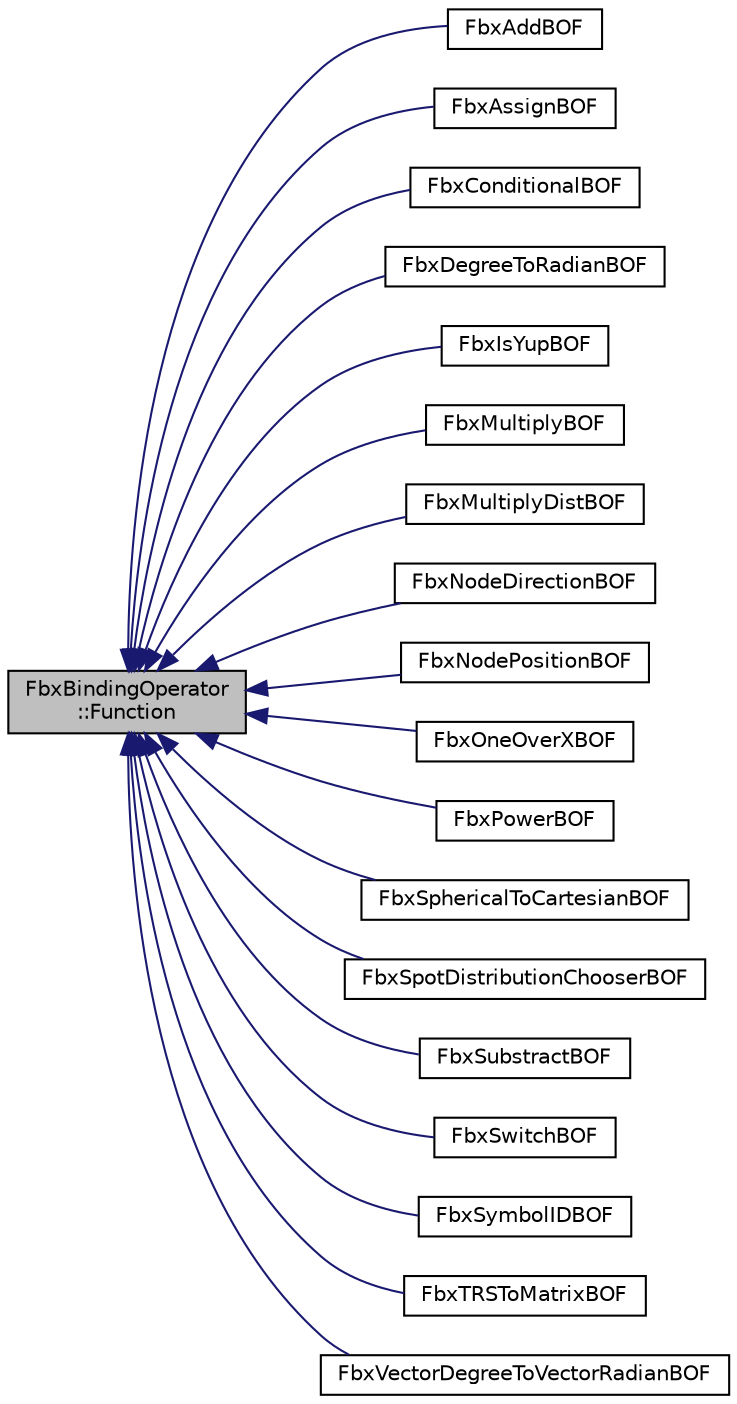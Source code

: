 digraph "FbxBindingOperator::Function"
{
  edge [fontname="Helvetica",fontsize="10",labelfontname="Helvetica",labelfontsize="10"];
  node [fontname="Helvetica",fontsize="10",shape=record];
  rankdir="LR";
  Node0 [label="FbxBindingOperator\l::Function",height=0.2,width=0.4,color="black", fillcolor="grey75", style="filled", fontcolor="black"];
  Node0 -> Node1 [dir="back",color="midnightblue",fontsize="10",style="solid",fontname="Helvetica"];
  Node1 [label="FbxAddBOF",height=0.2,width=0.4,color="black", fillcolor="white", style="filled",URL="$class_fbx_add_b_o_f.html"];
  Node0 -> Node2 [dir="back",color="midnightblue",fontsize="10",style="solid",fontname="Helvetica"];
  Node2 [label="FbxAssignBOF",height=0.2,width=0.4,color="black", fillcolor="white", style="filled",URL="$class_fbx_assign_b_o_f.html"];
  Node0 -> Node3 [dir="back",color="midnightblue",fontsize="10",style="solid",fontname="Helvetica"];
  Node3 [label="FbxConditionalBOF",height=0.2,width=0.4,color="black", fillcolor="white", style="filled",URL="$class_fbx_conditional_b_o_f.html"];
  Node0 -> Node4 [dir="back",color="midnightblue",fontsize="10",style="solid",fontname="Helvetica"];
  Node4 [label="FbxDegreeToRadianBOF",height=0.2,width=0.4,color="black", fillcolor="white", style="filled",URL="$class_fbx_degree_to_radian_b_o_f.html"];
  Node0 -> Node5 [dir="back",color="midnightblue",fontsize="10",style="solid",fontname="Helvetica"];
  Node5 [label="FbxIsYupBOF",height=0.2,width=0.4,color="black", fillcolor="white", style="filled",URL="$class_fbx_is_yup_b_o_f.html"];
  Node0 -> Node6 [dir="back",color="midnightblue",fontsize="10",style="solid",fontname="Helvetica"];
  Node6 [label="FbxMultiplyBOF",height=0.2,width=0.4,color="black", fillcolor="white", style="filled",URL="$class_fbx_multiply_b_o_f.html"];
  Node0 -> Node7 [dir="back",color="midnightblue",fontsize="10",style="solid",fontname="Helvetica"];
  Node7 [label="FbxMultiplyDistBOF",height=0.2,width=0.4,color="black", fillcolor="white", style="filled",URL="$class_fbx_multiply_dist_b_o_f.html"];
  Node0 -> Node8 [dir="back",color="midnightblue",fontsize="10",style="solid",fontname="Helvetica"];
  Node8 [label="FbxNodeDirectionBOF",height=0.2,width=0.4,color="black", fillcolor="white", style="filled",URL="$class_fbx_node_direction_b_o_f.html"];
  Node0 -> Node9 [dir="back",color="midnightblue",fontsize="10",style="solid",fontname="Helvetica"];
  Node9 [label="FbxNodePositionBOF",height=0.2,width=0.4,color="black", fillcolor="white", style="filled",URL="$class_fbx_node_position_b_o_f.html"];
  Node0 -> Node10 [dir="back",color="midnightblue",fontsize="10",style="solid",fontname="Helvetica"];
  Node10 [label="FbxOneOverXBOF",height=0.2,width=0.4,color="black", fillcolor="white", style="filled",URL="$class_fbx_one_over_x_b_o_f.html"];
  Node0 -> Node11 [dir="back",color="midnightblue",fontsize="10",style="solid",fontname="Helvetica"];
  Node11 [label="FbxPowerBOF",height=0.2,width=0.4,color="black", fillcolor="white", style="filled",URL="$class_fbx_power_b_o_f.html"];
  Node0 -> Node12 [dir="back",color="midnightblue",fontsize="10",style="solid",fontname="Helvetica"];
  Node12 [label="FbxSphericalToCartesianBOF",height=0.2,width=0.4,color="black", fillcolor="white", style="filled",URL="$class_fbx_spherical_to_cartesian_b_o_f.html"];
  Node0 -> Node13 [dir="back",color="midnightblue",fontsize="10",style="solid",fontname="Helvetica"];
  Node13 [label="FbxSpotDistributionChooserBOF",height=0.2,width=0.4,color="black", fillcolor="white", style="filled",URL="$class_fbx_spot_distribution_chooser_b_o_f.html"];
  Node0 -> Node14 [dir="back",color="midnightblue",fontsize="10",style="solid",fontname="Helvetica"];
  Node14 [label="FbxSubstractBOF",height=0.2,width=0.4,color="black", fillcolor="white", style="filled",URL="$class_fbx_substract_b_o_f.html"];
  Node0 -> Node15 [dir="back",color="midnightblue",fontsize="10",style="solid",fontname="Helvetica"];
  Node15 [label="FbxSwitchBOF",height=0.2,width=0.4,color="black", fillcolor="white", style="filled",URL="$class_fbx_switch_b_o_f.html"];
  Node0 -> Node16 [dir="back",color="midnightblue",fontsize="10",style="solid",fontname="Helvetica"];
  Node16 [label="FbxSymbolIDBOF",height=0.2,width=0.4,color="black", fillcolor="white", style="filled",URL="$class_fbx_symbol_i_d_b_o_f.html"];
  Node0 -> Node17 [dir="back",color="midnightblue",fontsize="10",style="solid",fontname="Helvetica"];
  Node17 [label="FbxTRSToMatrixBOF",height=0.2,width=0.4,color="black", fillcolor="white", style="filled",URL="$class_fbx_t_r_s_to_matrix_b_o_f.html"];
  Node0 -> Node18 [dir="back",color="midnightblue",fontsize="10",style="solid",fontname="Helvetica"];
  Node18 [label="FbxVectorDegreeToVectorRadianBOF",height=0.2,width=0.4,color="black", fillcolor="white", style="filled",URL="$class_fbx_vector_degree_to_vector_radian_b_o_f.html"];
}

